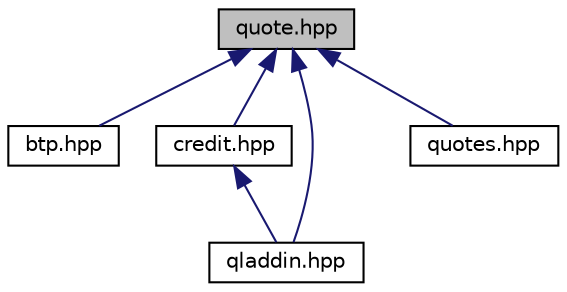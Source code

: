 digraph "quote.hpp"
{
  edge [fontname="Helvetica",fontsize="10",labelfontname="Helvetica",labelfontsize="10"];
  node [fontname="Helvetica",fontsize="10",shape=record];
  Node3 [label="quote.hpp",height=0.2,width=0.4,color="black", fillcolor="grey75", style="filled", fontcolor="black"];
  Node3 -> Node4 [dir="back",color="midnightblue",fontsize="10",style="solid",fontname="Helvetica"];
  Node4 [label="btp.hpp",height=0.2,width=0.4,color="black", fillcolor="white", style="filled",URL="$btp_8hpp.html"];
  Node3 -> Node5 [dir="back",color="midnightblue",fontsize="10",style="solid",fontname="Helvetica"];
  Node5 [label="credit.hpp",height=0.2,width=0.4,color="black", fillcolor="white", style="filled",URL="$credit_8hpp.html"];
  Node5 -> Node6 [dir="back",color="midnightblue",fontsize="10",style="solid",fontname="Helvetica"];
  Node6 [label="qladdin.hpp",height=0.2,width=0.4,color="black", fillcolor="white", style="filled",URL="$qladdin_8hpp.html"];
  Node3 -> Node6 [dir="back",color="midnightblue",fontsize="10",style="solid",fontname="Helvetica"];
  Node3 -> Node7 [dir="back",color="midnightblue",fontsize="10",style="solid",fontname="Helvetica"];
  Node7 [label="quotes.hpp",height=0.2,width=0.4,color="black", fillcolor="white", style="filled",URL="$quotes_8hpp.html"];
}
